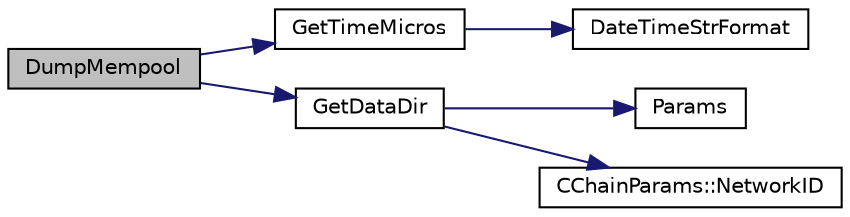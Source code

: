 digraph "DumpMempool"
{
  edge [fontname="Helvetica",fontsize="10",labelfontname="Helvetica",labelfontsize="10"];
  node [fontname="Helvetica",fontsize="10",shape=record];
  rankdir="LR";
  Node29 [label="DumpMempool",height=0.2,width=0.4,color="black", fillcolor="grey75", style="filled", fontcolor="black"];
  Node29 -> Node30 [color="midnightblue",fontsize="10",style="solid",fontname="Helvetica"];
  Node30 [label="GetTimeMicros",height=0.2,width=0.4,color="black", fillcolor="white", style="filled",URL="$util_8h.html#a0c5a06b50cd805b1923552114494c029"];
  Node30 -> Node31 [color="midnightblue",fontsize="10",style="solid",fontname="Helvetica"];
  Node31 [label="DateTimeStrFormat",height=0.2,width=0.4,color="black", fillcolor="white", style="filled",URL="$util_8h.html#a749bc6776c8ec72d7c5e4dea56aee415"];
  Node29 -> Node32 [color="midnightblue",fontsize="10",style="solid",fontname="Helvetica"];
  Node32 [label="GetDataDir",height=0.2,width=0.4,color="black", fillcolor="white", style="filled",URL="$util_8cpp.html#ab83866a054745d4b30a3948a1b44beba"];
  Node32 -> Node33 [color="midnightblue",fontsize="10",style="solid",fontname="Helvetica"];
  Node33 [label="Params",height=0.2,width=0.4,color="black", fillcolor="white", style="filled",URL="$chainparams_8cpp.html#ace5c5b706d71a324a417dd2db394fd4a",tooltip="Return the currently selected parameters. "];
  Node32 -> Node34 [color="midnightblue",fontsize="10",style="solid",fontname="Helvetica"];
  Node34 [label="CChainParams::NetworkID",height=0.2,width=0.4,color="black", fillcolor="white", style="filled",URL="$class_c_chain_params.html#a90dc493ec0c0325c98c3ac06eb99862b"];
}
